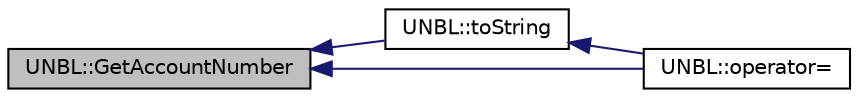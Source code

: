 digraph "UNBL::GetAccountNumber"
{
  edge [fontname="Helvetica",fontsize="10",labelfontname="Helvetica",labelfontsize="10"];
  node [fontname="Helvetica",fontsize="10",shape=record];
  rankdir="LR";
  Node1 [label="UNBL::GetAccountNumber",height=0.2,width=0.4,color="black", fillcolor="grey75", style="filled", fontcolor="black"];
  Node1 -> Node2 [dir="back",color="midnightblue",fontsize="10",style="solid",fontname="Helvetica"];
  Node2 [label="UNBL::toString",height=0.2,width=0.4,color="black", fillcolor="white", style="filled",URL="$class_u_n_b_l.html#a76d8bba21d64d79d8de63763b8acc1fd",tooltip="_cast, is use to cast bak the std::shared_ptr<OSTM> to the required type "];
  Node2 -> Node3 [dir="back",color="midnightblue",fontsize="10",style="solid",fontname="Helvetica"];
  Node3 [label="UNBL::operator=",height=0.2,width=0.4,color="black", fillcolor="white", style="filled",URL="$class_u_n_b_l.html#a32ab1105494f18bdb33e651e9bbfcd02"];
  Node1 -> Node3 [dir="back",color="midnightblue",fontsize="10",style="solid",fontname="Helvetica"];
}
